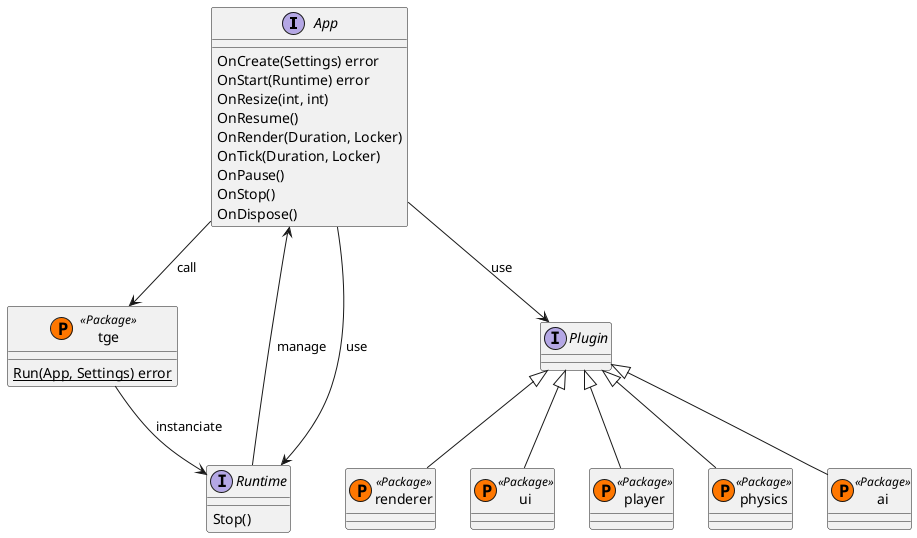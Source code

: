 ```plantuml
@startuml API
' Components
interface App {
    OnCreate(Settings) error
    OnStart(Runtime) error
    OnResize(int, int)
    OnResume()
    OnRender(Duration, Locker)
    OnTick(Duration, Locker)
    OnPause()
    OnStop()
    OnDispose()
}

class tge << (P,#FF7700) Package >> {
    {static} Run(App, Settings) error
}

interface Runtime {
    Stop()
}

interface Plugin{
}

class renderer << (P,#FF7700) Package >> {
}
class ui << (P,#FF7700) Package >> {
}
class player << (P,#FF7700) Package >> {
}
class physics << (P,#FF7700) Package >> {
}
class ai << (P,#FF7700) Package >> {
}

' Relations
App --> tge : call
tge --> Runtime : instanciate
App <-- Runtime : manage
App --> Runtime : use
App --> Plugin : use

Plugin <|-- renderer
Plugin <|-- player
Plugin <|-- ui
Plugin <|-- physics
Plugin <|-- ai


@enduml
```